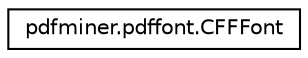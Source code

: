 digraph "Graphical Class Hierarchy"
{
 // LATEX_PDF_SIZE
  edge [fontname="Helvetica",fontsize="10",labelfontname="Helvetica",labelfontsize="10"];
  node [fontname="Helvetica",fontsize="10",shape=record];
  rankdir="LR";
  Node0 [label="pdfminer.pdffont.CFFFont",height=0.2,width=0.4,color="black", fillcolor="white", style="filled",URL="$classpdfminer_1_1pdffont_1_1CFFFont.html",tooltip=" "];
}
